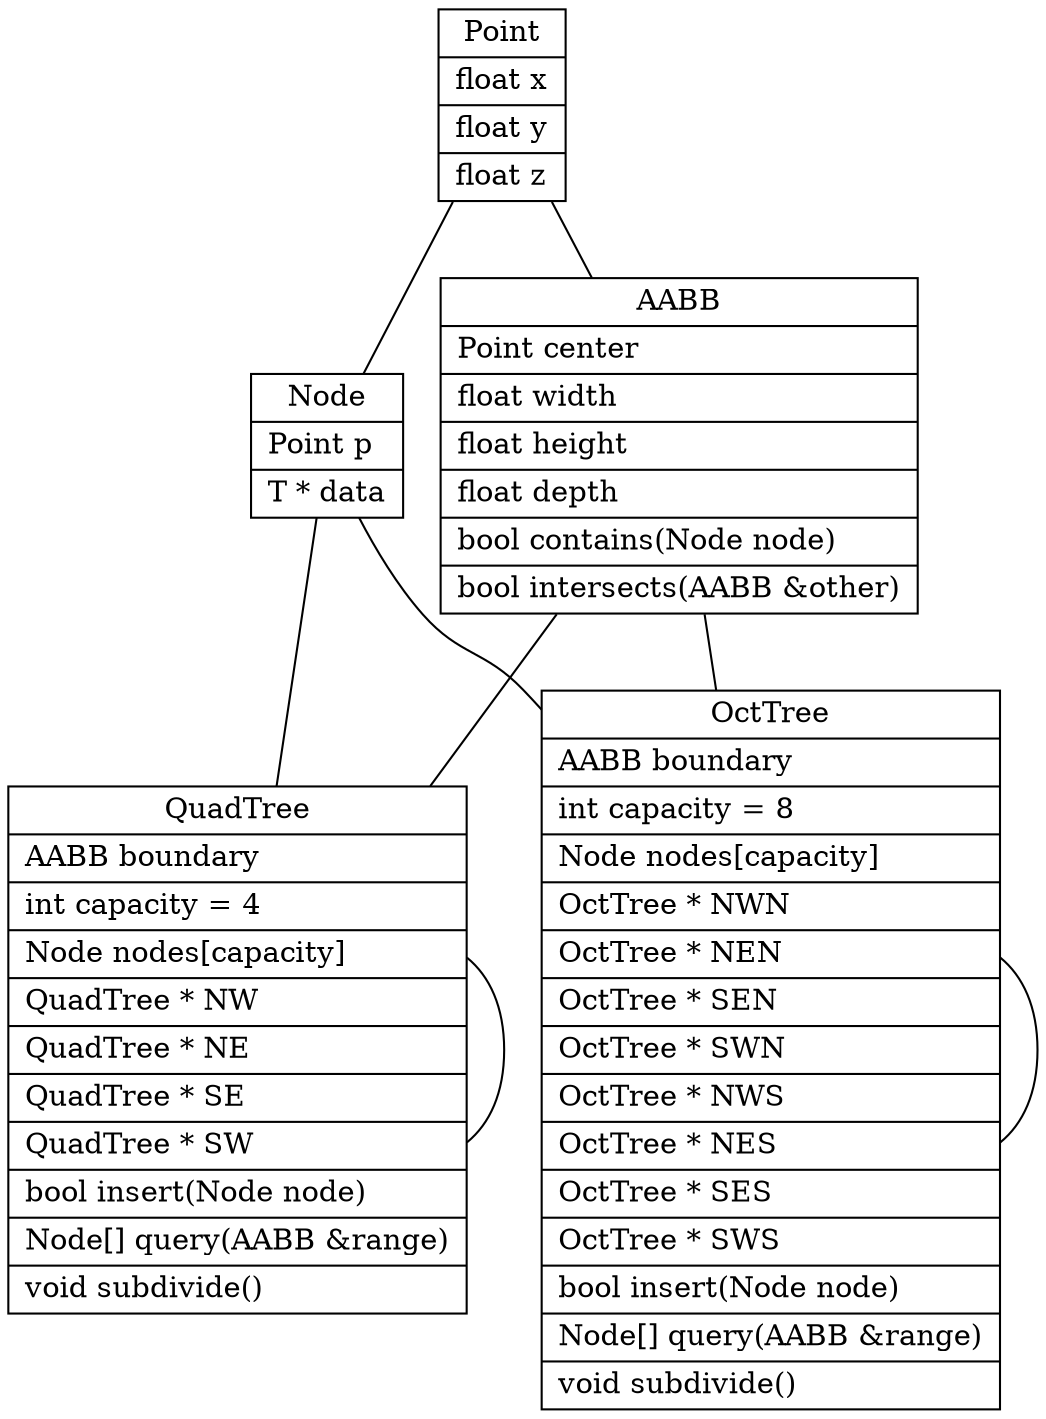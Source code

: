 graph namespace {
	
	node [shape=record]

	Point [label="{\N|
			float x\l|
			float y\l|
			float z\l}"]
	
	Element [label="{Node|
			  Point p\l|
			  T * data}"]

	AABB [label="{\N|
			Point center\l|
			float width\l|
			float height\l|
			float depth\l|
			bool contains(Node node)\l|
			bool intersects(AABB &other)\l}"]

	QuadTree [label="{\N|
			   AABB boundary\l|
			   int capacity = 4\l|
			   Node nodes[capacity]\l|
			   QuadTree * NW\l|
			   QuadTree * NE\l|
			   QuadTree * SE\l|
			   QuadTree * SW\l|
			   bool insert(Node node)\l|
			   Node[] query(AABB &range)\l|
			   void subdivide()\l}"]
	
	OctTree [label="{\N|
			  AABB boundary\l|
			  int capacity = 8\l|
			  Node nodes[capacity]\l|
			  OctTree * NWN\l|
			  OctTree * NEN\l|
			  OctTree * SEN\l|
			  OctTree * SWN\l|
			  OctTree * NWS\l|
			  OctTree * NES\l|
			  OctTree * SES\l|
			  OctTree * SWS\l|
			  bool insert(Node node)\l|
			  Node[] query(AABB &range)\l|
			  void subdivide()\l}"]
	
	
	Point -- AABB
	Point -- Element
	Element -- QuadTree
	Element -- OctTree
	AABB -- QuadTree
	AABB -- OctTree
	QuadTree -- QuadTree
	OctTree -- OctTree

}
